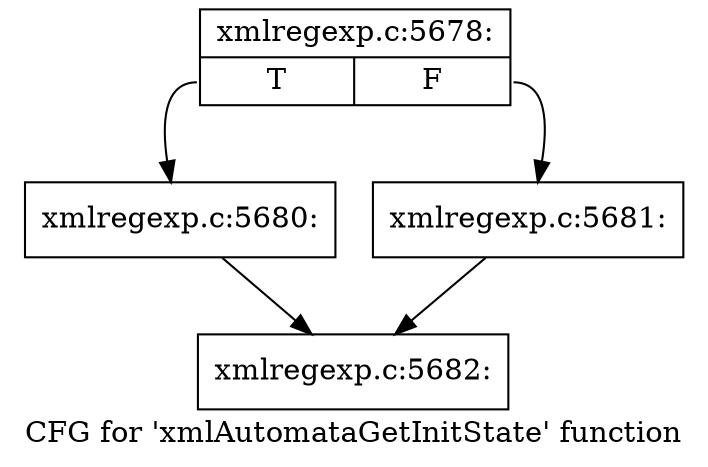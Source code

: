 digraph "CFG for 'xmlAutomataGetInitState' function" {
	label="CFG for 'xmlAutomataGetInitState' function";

	Node0x563d9d5c0250 [shape=record,label="{xmlregexp.c:5678:|{<s0>T|<s1>F}}"];
	Node0x563d9d5c0250:s0 -> Node0x563d9d1bc270;
	Node0x563d9d5c0250:s1 -> Node0x563d9d1bc2c0;
	Node0x563d9d1bc270 [shape=record,label="{xmlregexp.c:5680:}"];
	Node0x563d9d1bc270 -> Node0x563d9d5c27a0;
	Node0x563d9d1bc2c0 [shape=record,label="{xmlregexp.c:5681:}"];
	Node0x563d9d1bc2c0 -> Node0x563d9d5c27a0;
	Node0x563d9d5c27a0 [shape=record,label="{xmlregexp.c:5682:}"];
}
